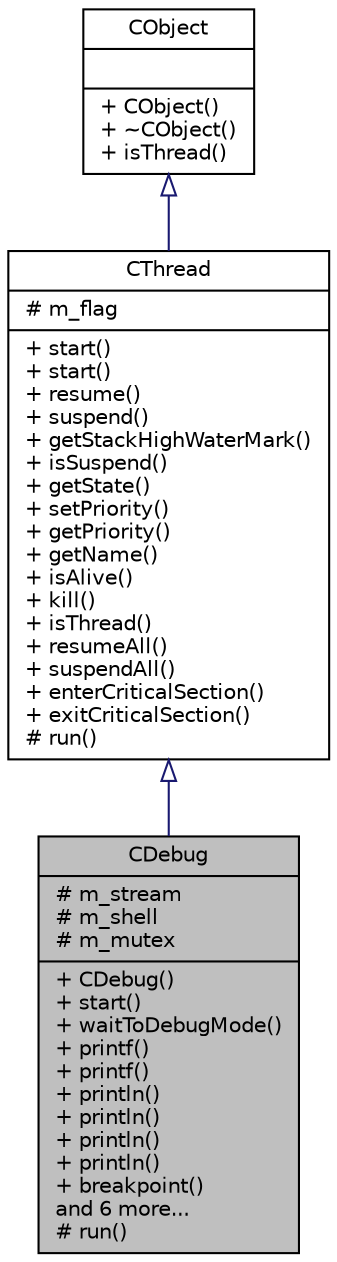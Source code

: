 digraph "CDebug"
{
  edge [fontname="Helvetica",fontsize="10",labelfontname="Helvetica",labelfontsize="10"];
  node [fontname="Helvetica",fontsize="10",shape=record];
  Node1 [label="{CDebug\n|# m_stream\l# m_shell\l# m_mutex\l|+ CDebug()\l+ start()\l+ waitToDebugMode()\l+ printf()\l+ printf()\l+ println()\l+ println()\l+ println()\l+ println()\l+ breakpoint()\land 6 more...\l# run()\l}",height=0.2,width=0.4,color="black", fillcolor="grey75", style="filled" fontcolor="black"];
  Node2 -> Node1 [dir="back",color="midnightblue",fontsize="10",style="solid",arrowtail="onormal",fontname="Helvetica"];
  Node2 [label="{CThread\n|# m_flag\l|+ start()\l+ start()\l+ resume()\l+ suspend()\l+ getStackHighWaterMark()\l+ isSuspend()\l+ getState()\l+ setPriority()\l+ getPriority()\l+ getName()\l+ isAlive()\l+ kill()\l+ isThread()\l+ resumeAll()\l+ suspendAll()\l+ enterCriticalSection()\l+ exitCriticalSection()\l# run()\l}",height=0.2,width=0.4,color="black", fillcolor="white", style="filled",URL="$d0/d26/class_c_thread.html"];
  Node3 -> Node2 [dir="back",color="midnightblue",fontsize="10",style="solid",arrowtail="onormal",fontname="Helvetica"];
  Node3 [label="{CObject\n||+ CObject()\l+ ~CObject()\l+ isThread()\l}",height=0.2,width=0.4,color="black", fillcolor="white", style="filled",URL="$dc/dac/class_c_object.html"];
}

